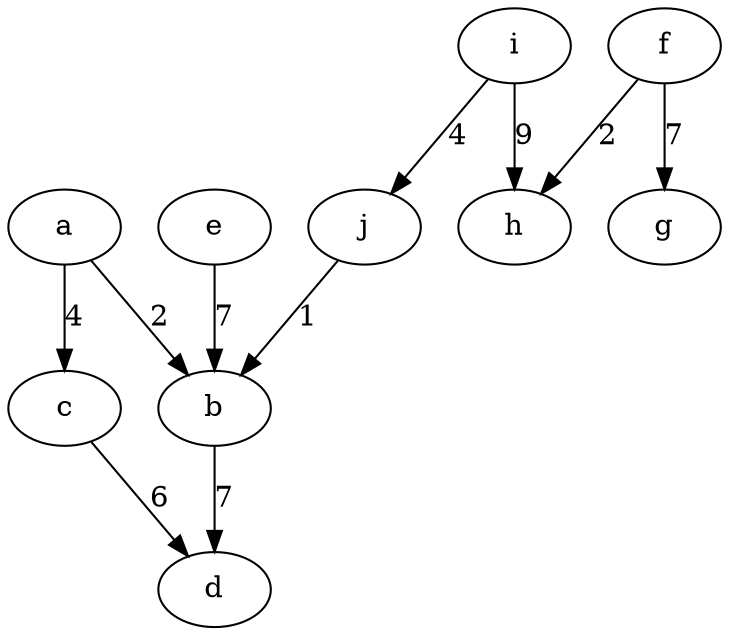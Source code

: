 digraph {
	"b" ["weight"="5","Processor"=1,"Start"=12];
	"a" ["weight"="2","Processor"=2,"Start"=0];
	"c" ["weight"="6","Processor"=2,"Start"=2];
	"d" ["weight"="3","Processor"=1,"Start"=17];
	"e" ["weight"="3","Processor"=1,"Start"=9];
	"f" ["weight"="6","Processor"=2,"Start"=8];
	"g" ["weight"="6","Processor"=2,"Start"=14];
	"h" ["weight"="1","Processor"=2,"Start"=20];
	"i" ["weight"="4","Processor"=1,"Start"=0];
	"j" ["weight"="5","Processor"=1,"Start"=4];
	"a" -> "b" ["weight"="2","label"="2"];
	"a" -> "c" ["weight"="4","label"="4"];
	"c" -> "d" ["weight"="6","label"="6"];
	"b" -> "d" ["weight"="7","label"="7"];
	"e" -> "b" ["weight"="7","label"="7"];
	"f" -> "g" ["weight"="7","label"="7"];
	"f" -> "h" ["weight"="2","label"="2"];
	"i" -> "j" ["weight"="4","label"="4"];
	"i" -> "h" ["weight"="9","label"="9"];
	"j" -> "b" ["weight"="1","label"="1"];
}
